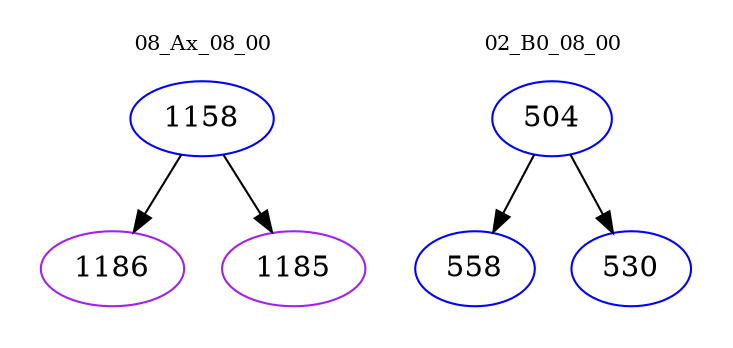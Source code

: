 digraph{
subgraph cluster_0 {
color = white
label = "08_Ax_08_00";
fontsize=10;
T0_1158 [label="1158", color="blue"]
T0_1158 -> T0_1186 [color="black"]
T0_1186 [label="1186", color="purple"]
T0_1158 -> T0_1185 [color="black"]
T0_1185 [label="1185", color="purple"]
}
subgraph cluster_1 {
color = white
label = "02_B0_08_00";
fontsize=10;
T1_504 [label="504", color="blue"]
T1_504 -> T1_558 [color="black"]
T1_558 [label="558", color="blue"]
T1_504 -> T1_530 [color="black"]
T1_530 [label="530", color="blue"]
}
}

